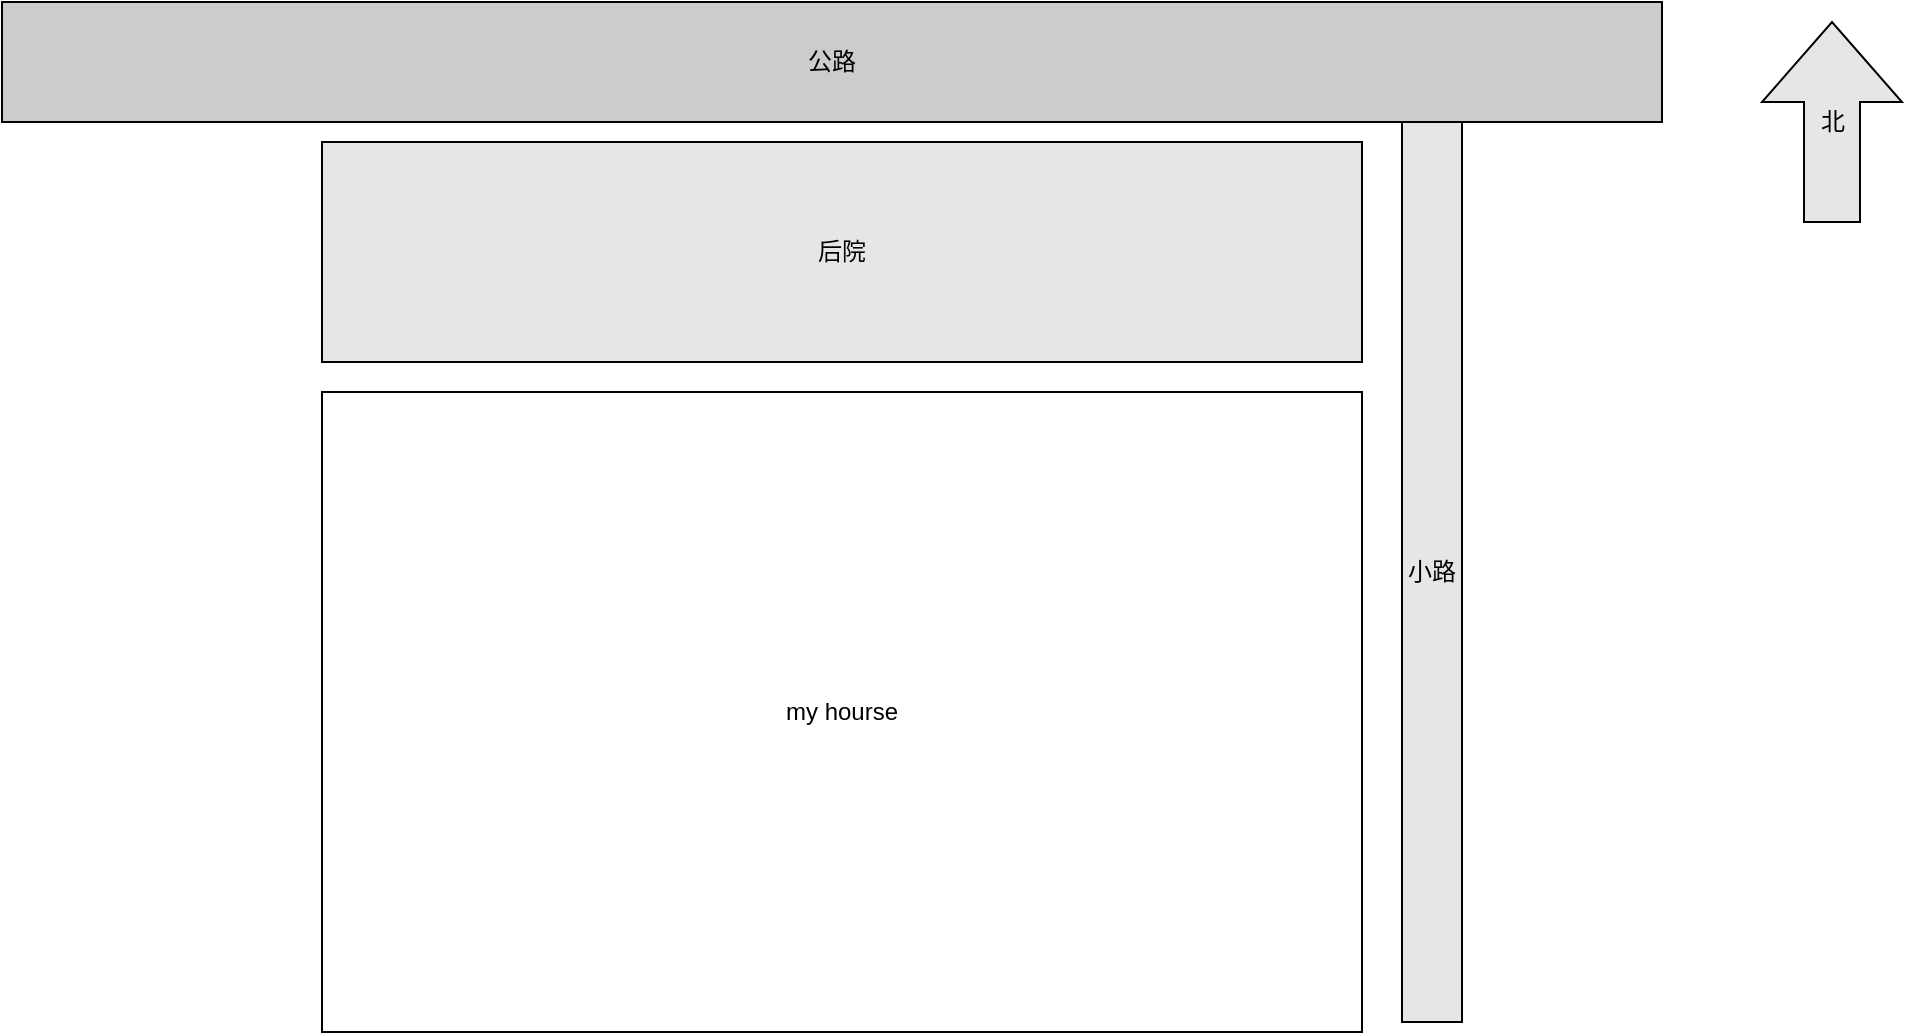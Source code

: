 <mxfile version="20.8.16" type="github">
  <diagram name="第 1 页" id="_OxOhdbIUb6aGDTrfxvc">
    <mxGraphModel dx="1434" dy="771" grid="1" gridSize="10" guides="1" tooltips="1" connect="1" arrows="1" fold="1" page="1" pageScale="1" pageWidth="827" pageHeight="1169" math="0" shadow="0">
      <root>
        <mxCell id="0" />
        <mxCell id="1" parent="0" />
        <mxCell id="LcMBlBso1gNktjQwZKe_-1" value="my hourse" style="rounded=0;whiteSpace=wrap;html=1;" parent="1" vertex="1">
          <mxGeometry x="320" y="265" width="520" height="320" as="geometry" />
        </mxCell>
        <mxCell id="LcMBlBso1gNktjQwZKe_-2" value="公路" style="rounded=0;whiteSpace=wrap;html=1;fillColor=#CCCCCC;" parent="1" vertex="1">
          <mxGeometry x="160" y="70" width="830" height="60" as="geometry" />
        </mxCell>
        <mxCell id="LcMBlBso1gNktjQwZKe_-3" value="小路" style="rounded=0;whiteSpace=wrap;html=1;fillColor=#E6E6E6;" parent="1" vertex="1">
          <mxGeometry x="860" y="130" width="30" height="450" as="geometry" />
        </mxCell>
        <mxCell id="faIzRQ_jaP85h7KNEP4n-1" value="后院" style="rounded=0;whiteSpace=wrap;html=1;fillColor=#E6E6E6;" vertex="1" parent="1">
          <mxGeometry x="320" y="140" width="520" height="110" as="geometry" />
        </mxCell>
        <mxCell id="faIzRQ_jaP85h7KNEP4n-3" value="北" style="html=1;shadow=0;dashed=0;align=center;verticalAlign=middle;shape=mxgraph.arrows2.arrow;dy=0.6;dx=40;direction=north;notch=0;fillColor=#E6E6E6;" vertex="1" parent="1">
          <mxGeometry x="1040" y="80" width="70" height="100" as="geometry" />
        </mxCell>
      </root>
    </mxGraphModel>
  </diagram>
</mxfile>
